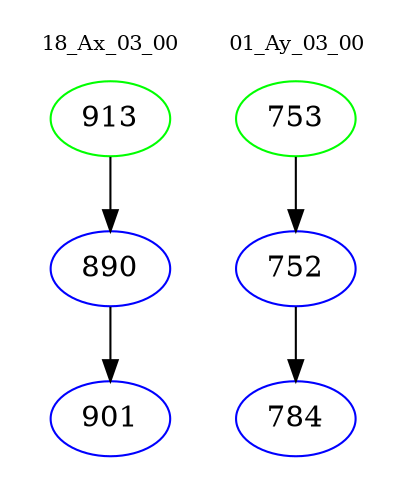 digraph{
subgraph cluster_0 {
color = white
label = "18_Ax_03_00";
fontsize=10;
T0_913 [label="913", color="green"]
T0_913 -> T0_890 [color="black"]
T0_890 [label="890", color="blue"]
T0_890 -> T0_901 [color="black"]
T0_901 [label="901", color="blue"]
}
subgraph cluster_1 {
color = white
label = "01_Ay_03_00";
fontsize=10;
T1_753 [label="753", color="green"]
T1_753 -> T1_752 [color="black"]
T1_752 [label="752", color="blue"]
T1_752 -> T1_784 [color="black"]
T1_784 [label="784", color="blue"]
}
}
